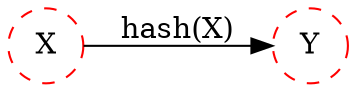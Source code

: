 digraph hashfunc {

rankdir=LR;


"X" [style=dashed,color=red,shape=circle];
"Y" [style=dashed,color=red,shape=circle];


"X"->"Y" [label="hash(X)"];


}